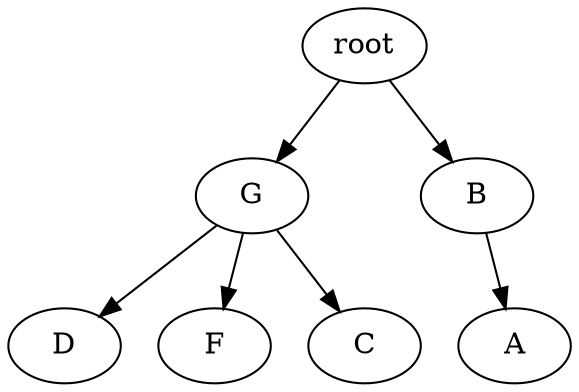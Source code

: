 strict digraph G {
	graph [name=G];
	0	[label=root];
	1	[label=G];
	0 -> 1;
	2	[label=B];
	0 -> 2;
	3	[label=D];
	1 -> 3;
	4	[label=F];
	1 -> 4;
	5	[label=C];
	1 -> 5;
	6	[label=A];
	2 -> 6;
}
